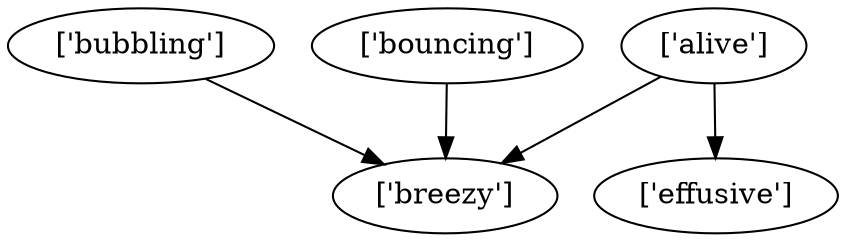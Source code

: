 strict digraph  {
	"['alive']" -> "['breezy']";
	"['alive']" -> "['effusive']";
	"['bubbling']" -> "['breezy']";
	"['bouncing']" -> "['breezy']";
}
